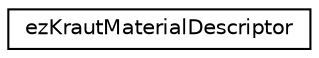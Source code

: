 digraph "Graphical Class Hierarchy"
{
 // LATEX_PDF_SIZE
  edge [fontname="Helvetica",fontsize="10",labelfontname="Helvetica",labelfontsize="10"];
  node [fontname="Helvetica",fontsize="10",shape=record];
  rankdir="LR";
  Node0 [label="ezKrautMaterialDescriptor",height=0.2,width=0.4,color="black", fillcolor="white", style="filled",URL="$d0/df0/structez_kraut_material_descriptor.htm",tooltip=" "];
}

